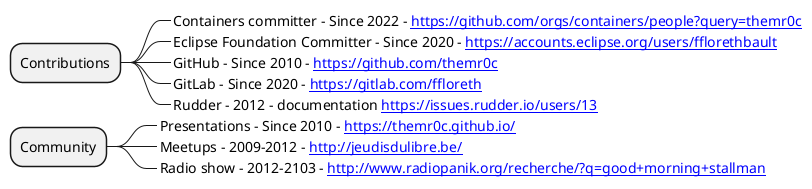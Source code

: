 @startmindmap
'!theme toy

* Contributions
**_ Containers committer - Since 2022 - [[https://github.com/orgs/containers/people?query=themr0c]]
**_ Eclipse Foundation Committer - Since 2020 - [[https://accounts.eclipse.org/users/fflorethbault]]
**_ GitHub - Since 2010 - [[https://github.com/themr0c]]
**_ GitLab - Since 2020 - [[https://gitlab.com/ffloreth]]
**_ Rudder - 2012 - documentation [[https://issues.rudder.io/users/13]]

* Community
**_ Presentations - Since 2010 - [[https://themr0c.github.io/]]
**_ Meetups - 2009-2012 - [[http://jeudisdulibre.be/]]
**_ Radio show - 2012-2103 - [[http://www.radiopanik.org/recherche/?q=good+morning+stallman]]

@endmindmap
